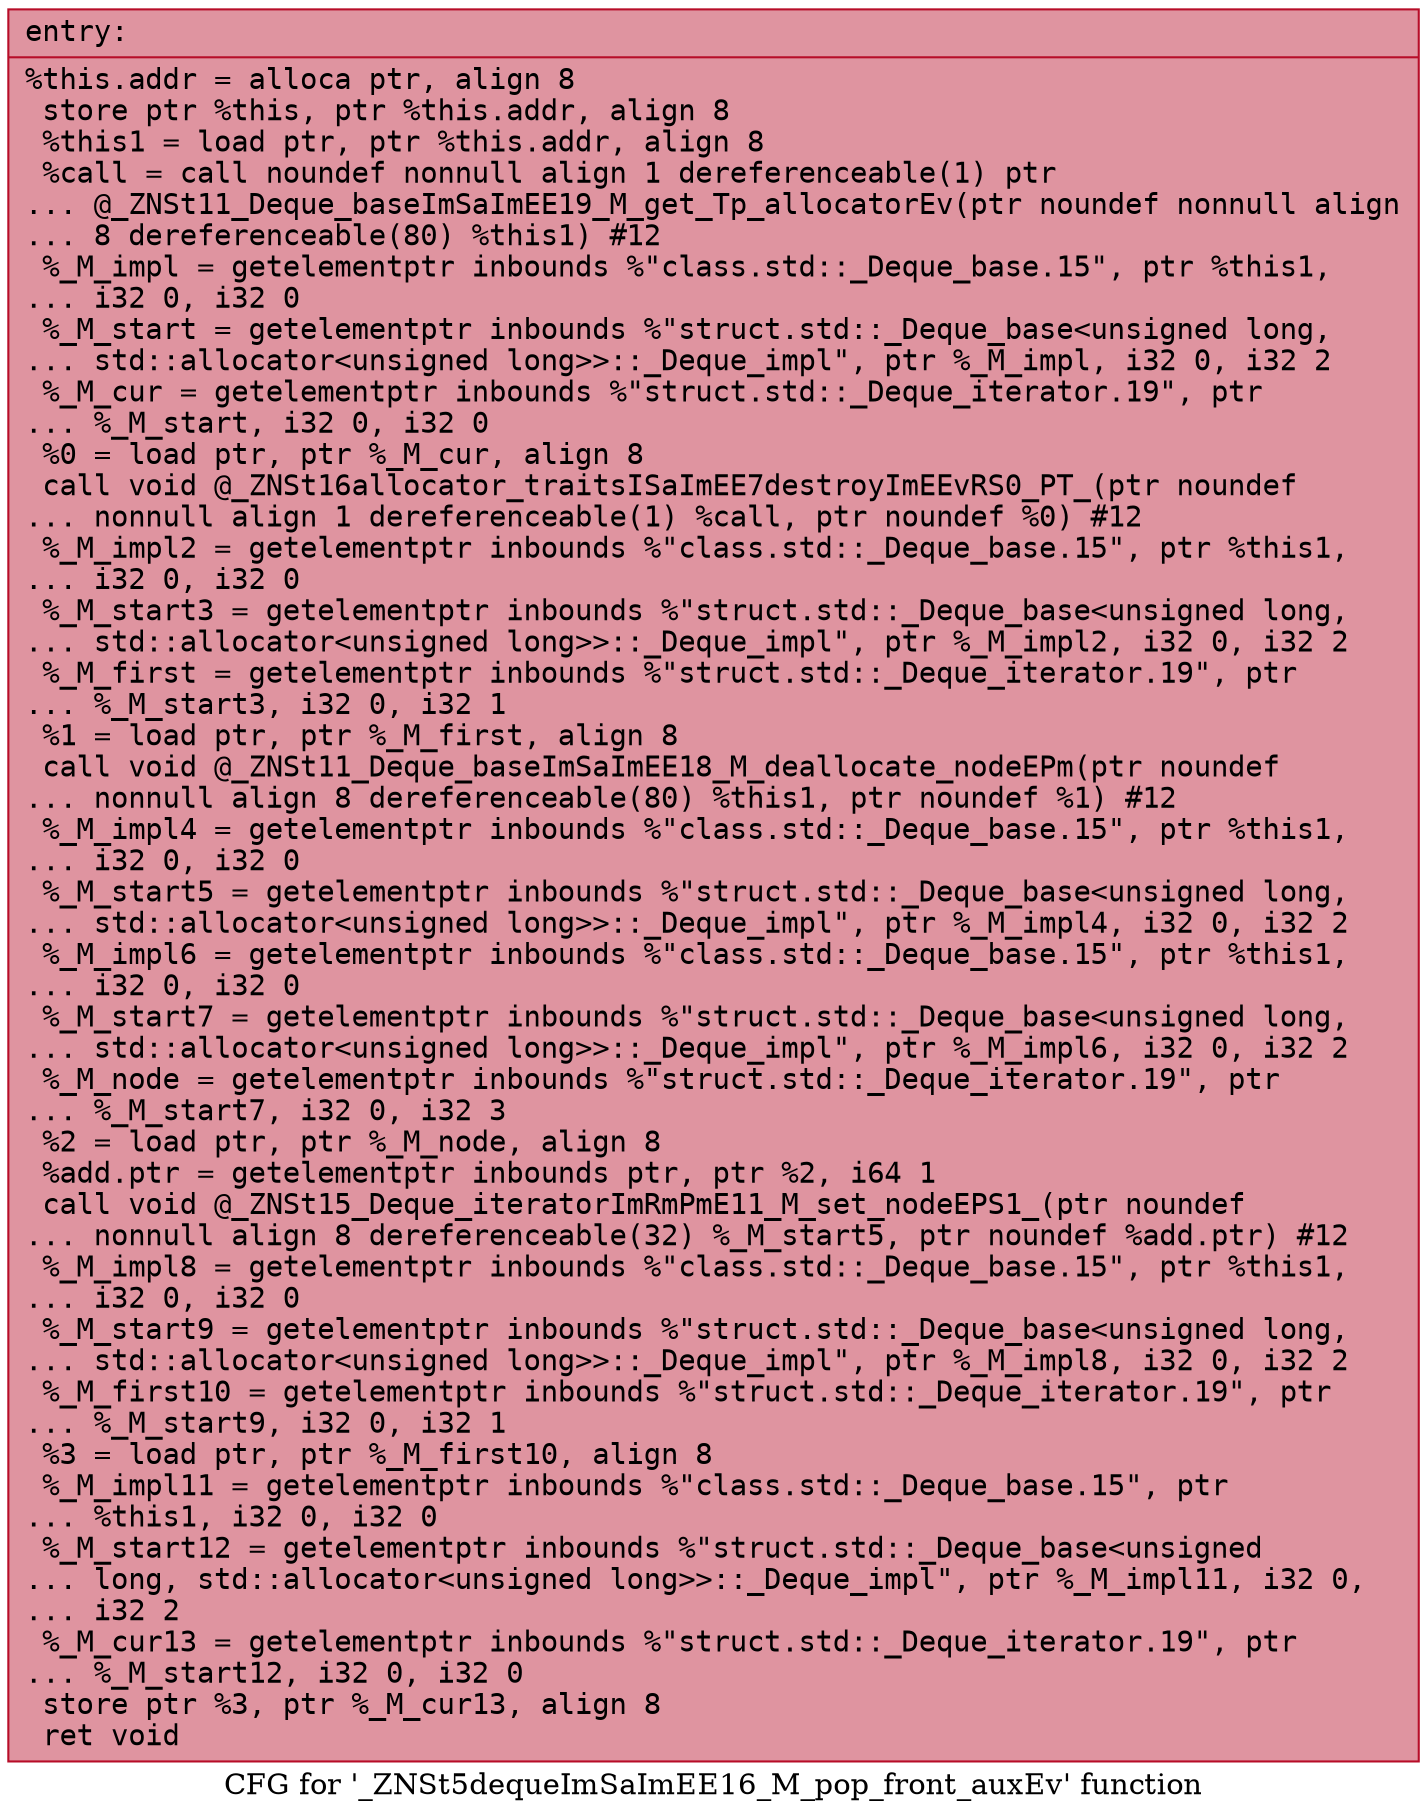 digraph "CFG for '_ZNSt5dequeImSaImEE16_M_pop_front_auxEv' function" {
	label="CFG for '_ZNSt5dequeImSaImEE16_M_pop_front_auxEv' function";

	Node0x560dca0568d0 [shape=record,color="#b70d28ff", style=filled, fillcolor="#b70d2870" fontname="Courier",label="{entry:\l|  %this.addr = alloca ptr, align 8\l  store ptr %this, ptr %this.addr, align 8\l  %this1 = load ptr, ptr %this.addr, align 8\l  %call = call noundef nonnull align 1 dereferenceable(1) ptr\l... @_ZNSt11_Deque_baseImSaImEE19_M_get_Tp_allocatorEv(ptr noundef nonnull align\l... 8 dereferenceable(80) %this1) #12\l  %_M_impl = getelementptr inbounds %\"class.std::_Deque_base.15\", ptr %this1,\l... i32 0, i32 0\l  %_M_start = getelementptr inbounds %\"struct.std::_Deque_base\<unsigned long,\l... std::allocator\<unsigned long\>\>::_Deque_impl\", ptr %_M_impl, i32 0, i32 2\l  %_M_cur = getelementptr inbounds %\"struct.std::_Deque_iterator.19\", ptr\l... %_M_start, i32 0, i32 0\l  %0 = load ptr, ptr %_M_cur, align 8\l  call void @_ZNSt16allocator_traitsISaImEE7destroyImEEvRS0_PT_(ptr noundef\l... nonnull align 1 dereferenceable(1) %call, ptr noundef %0) #12\l  %_M_impl2 = getelementptr inbounds %\"class.std::_Deque_base.15\", ptr %this1,\l... i32 0, i32 0\l  %_M_start3 = getelementptr inbounds %\"struct.std::_Deque_base\<unsigned long,\l... std::allocator\<unsigned long\>\>::_Deque_impl\", ptr %_M_impl2, i32 0, i32 2\l  %_M_first = getelementptr inbounds %\"struct.std::_Deque_iterator.19\", ptr\l... %_M_start3, i32 0, i32 1\l  %1 = load ptr, ptr %_M_first, align 8\l  call void @_ZNSt11_Deque_baseImSaImEE18_M_deallocate_nodeEPm(ptr noundef\l... nonnull align 8 dereferenceable(80) %this1, ptr noundef %1) #12\l  %_M_impl4 = getelementptr inbounds %\"class.std::_Deque_base.15\", ptr %this1,\l... i32 0, i32 0\l  %_M_start5 = getelementptr inbounds %\"struct.std::_Deque_base\<unsigned long,\l... std::allocator\<unsigned long\>\>::_Deque_impl\", ptr %_M_impl4, i32 0, i32 2\l  %_M_impl6 = getelementptr inbounds %\"class.std::_Deque_base.15\", ptr %this1,\l... i32 0, i32 0\l  %_M_start7 = getelementptr inbounds %\"struct.std::_Deque_base\<unsigned long,\l... std::allocator\<unsigned long\>\>::_Deque_impl\", ptr %_M_impl6, i32 0, i32 2\l  %_M_node = getelementptr inbounds %\"struct.std::_Deque_iterator.19\", ptr\l... %_M_start7, i32 0, i32 3\l  %2 = load ptr, ptr %_M_node, align 8\l  %add.ptr = getelementptr inbounds ptr, ptr %2, i64 1\l  call void @_ZNSt15_Deque_iteratorImRmPmE11_M_set_nodeEPS1_(ptr noundef\l... nonnull align 8 dereferenceable(32) %_M_start5, ptr noundef %add.ptr) #12\l  %_M_impl8 = getelementptr inbounds %\"class.std::_Deque_base.15\", ptr %this1,\l... i32 0, i32 0\l  %_M_start9 = getelementptr inbounds %\"struct.std::_Deque_base\<unsigned long,\l... std::allocator\<unsigned long\>\>::_Deque_impl\", ptr %_M_impl8, i32 0, i32 2\l  %_M_first10 = getelementptr inbounds %\"struct.std::_Deque_iterator.19\", ptr\l... %_M_start9, i32 0, i32 1\l  %3 = load ptr, ptr %_M_first10, align 8\l  %_M_impl11 = getelementptr inbounds %\"class.std::_Deque_base.15\", ptr\l... %this1, i32 0, i32 0\l  %_M_start12 = getelementptr inbounds %\"struct.std::_Deque_base\<unsigned\l... long, std::allocator\<unsigned long\>\>::_Deque_impl\", ptr %_M_impl11, i32 0,\l... i32 2\l  %_M_cur13 = getelementptr inbounds %\"struct.std::_Deque_iterator.19\", ptr\l... %_M_start12, i32 0, i32 0\l  store ptr %3, ptr %_M_cur13, align 8\l  ret void\l}"];
}
